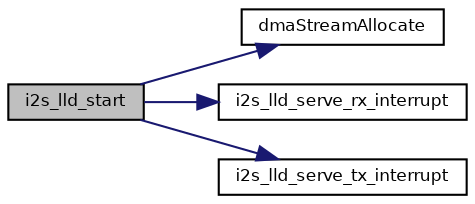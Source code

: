 digraph "i2s_lld_start"
{
  bgcolor="transparent";
  edge [fontname="Helvetica",fontsize="8",labelfontname="Helvetica",labelfontsize="8"];
  node [fontname="Helvetica",fontsize="8",shape=record];
  rankdir="LR";
  Node4 [label="i2s_lld_start",height=0.2,width=0.4,color="black", fillcolor="grey75", style="filled", fontcolor="black"];
  Node4 -> Node5 [color="midnightblue",fontsize="8",style="solid",fontname="Helvetica"];
  Node5 [label="dmaStreamAllocate",height=0.2,width=0.4,color="black",URL="$group___s_t_m32___d_m_a.html#ga2779cd46d0f5e9d7a6e549391e05cdd0",tooltip="Allocates a DMA stream. "];
  Node4 -> Node6 [color="midnightblue",fontsize="8",style="solid",fontname="Helvetica"];
  Node6 [label="i2s_lld_serve_rx_interrupt",height=0.2,width=0.4,color="black",URL="$group___i2_s.html#ga6799b0b297241e85aeda104e7c317463",tooltip="Shared end-of-rx service routine. "];
  Node4 -> Node7 [color="midnightblue",fontsize="8",style="solid",fontname="Helvetica"];
  Node7 [label="i2s_lld_serve_tx_interrupt",height=0.2,width=0.4,color="black",URL="$group___i2_s.html#gad8200eacd02d0b5ca833bec5c84c4794",tooltip="Shared end-of-tx service routine. "];
}
